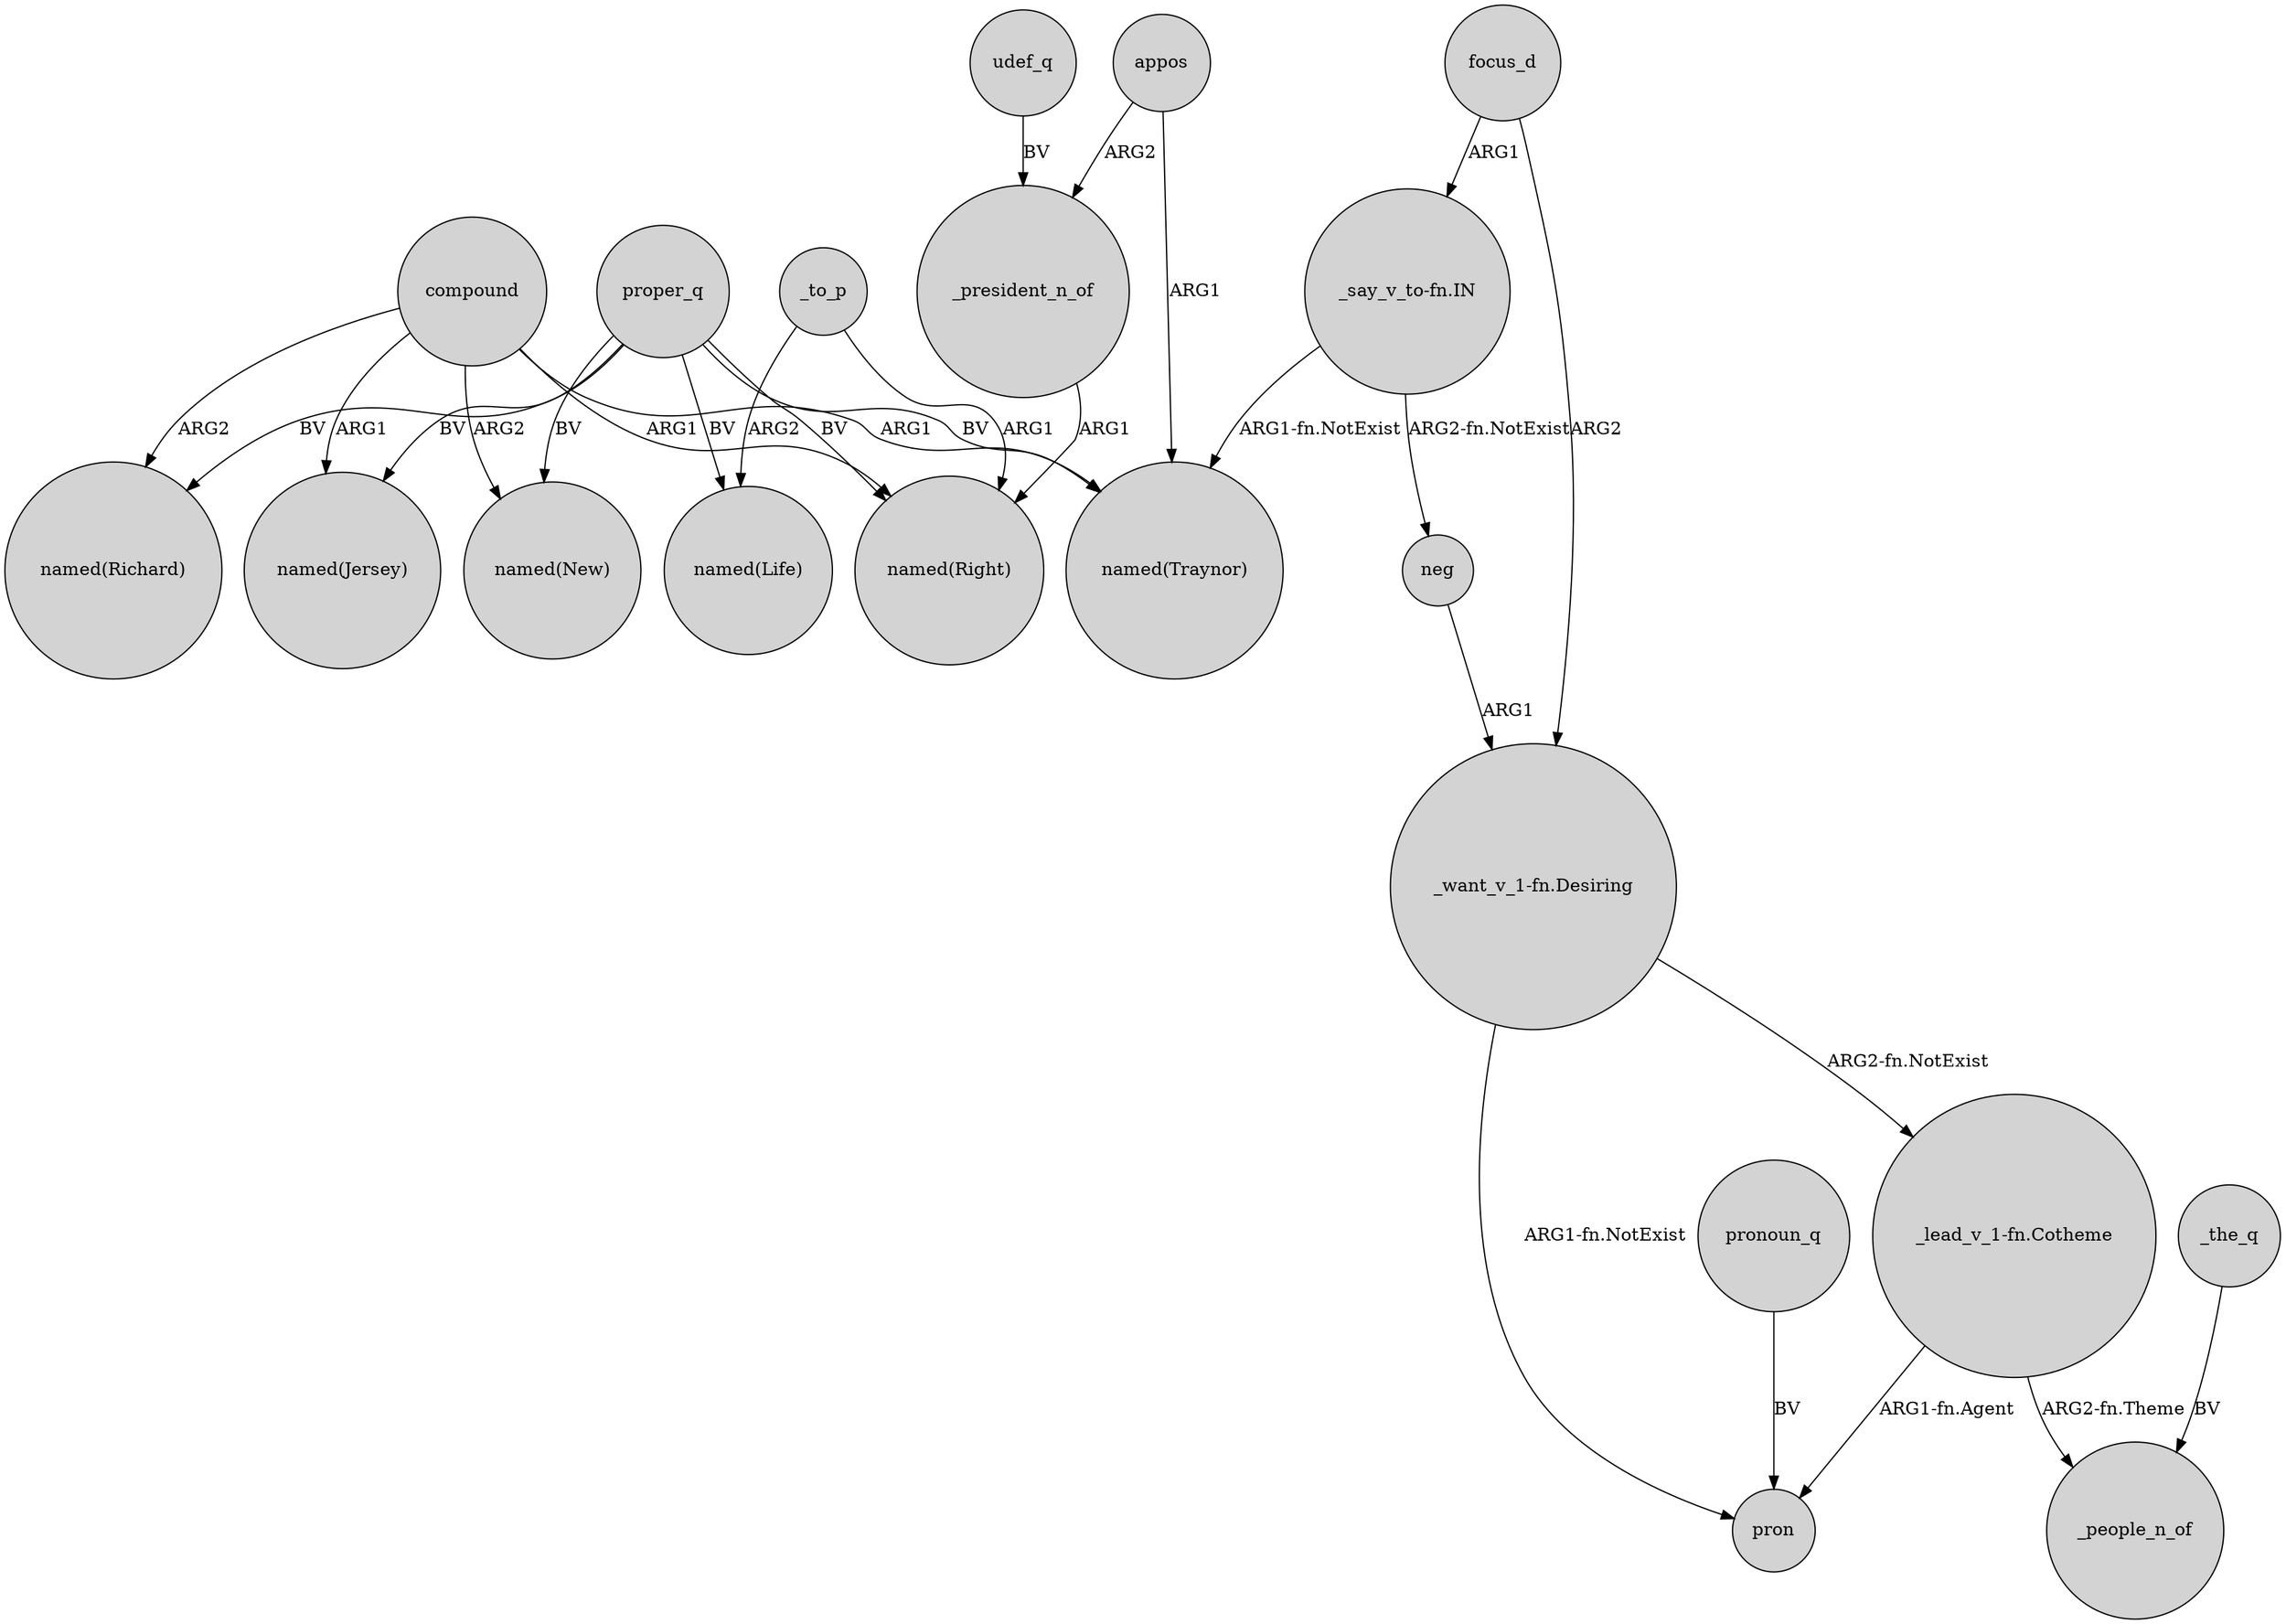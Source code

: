 digraph {
	node [shape=circle style=filled]
	proper_q -> "named(Right)" [label=BV]
	compound -> "named(New)" [label=ARG2]
	"_want_v_1-fn.Desiring" -> pron [label="ARG1-fn.NotExist"]
	proper_q -> "named(New)" [label=BV]
	compound -> "named(Richard)" [label=ARG2]
	"_say_v_to-fn.IN" -> "named(Traynor)" [label="ARG1-fn.NotExist"]
	_to_p -> "named(Right)" [label=ARG1]
	proper_q -> "named(Traynor)" [label=BV]
	"_lead_v_1-fn.Cotheme" -> pron [label="ARG1-fn.Agent"]
	"_lead_v_1-fn.Cotheme" -> _people_n_of [label="ARG2-fn.Theme"]
	compound -> "named(Right)" [label=ARG1]
	appos -> _president_n_of [label=ARG2]
	pronoun_q -> pron [label=BV]
	focus_d -> "_want_v_1-fn.Desiring" [label=ARG2]
	proper_q -> "named(Richard)" [label=BV]
	udef_q -> _president_n_of [label=BV]
	appos -> "named(Traynor)" [label=ARG1]
	compound -> "named(Jersey)" [label=ARG1]
	_president_n_of -> "named(Right)" [label=ARG1]
	proper_q -> "named(Jersey)" [label=BV]
	proper_q -> "named(Life)" [label=BV]
	_to_p -> "named(Life)" [label=ARG2]
	"_want_v_1-fn.Desiring" -> "_lead_v_1-fn.Cotheme" [label="ARG2-fn.NotExist"]
	neg -> "_want_v_1-fn.Desiring" [label=ARG1]
	"_say_v_to-fn.IN" -> neg [label="ARG2-fn.NotExist"]
	compound -> "named(Traynor)" [label=ARG1]
	_the_q -> _people_n_of [label=BV]
	focus_d -> "_say_v_to-fn.IN" [label=ARG1]
}
